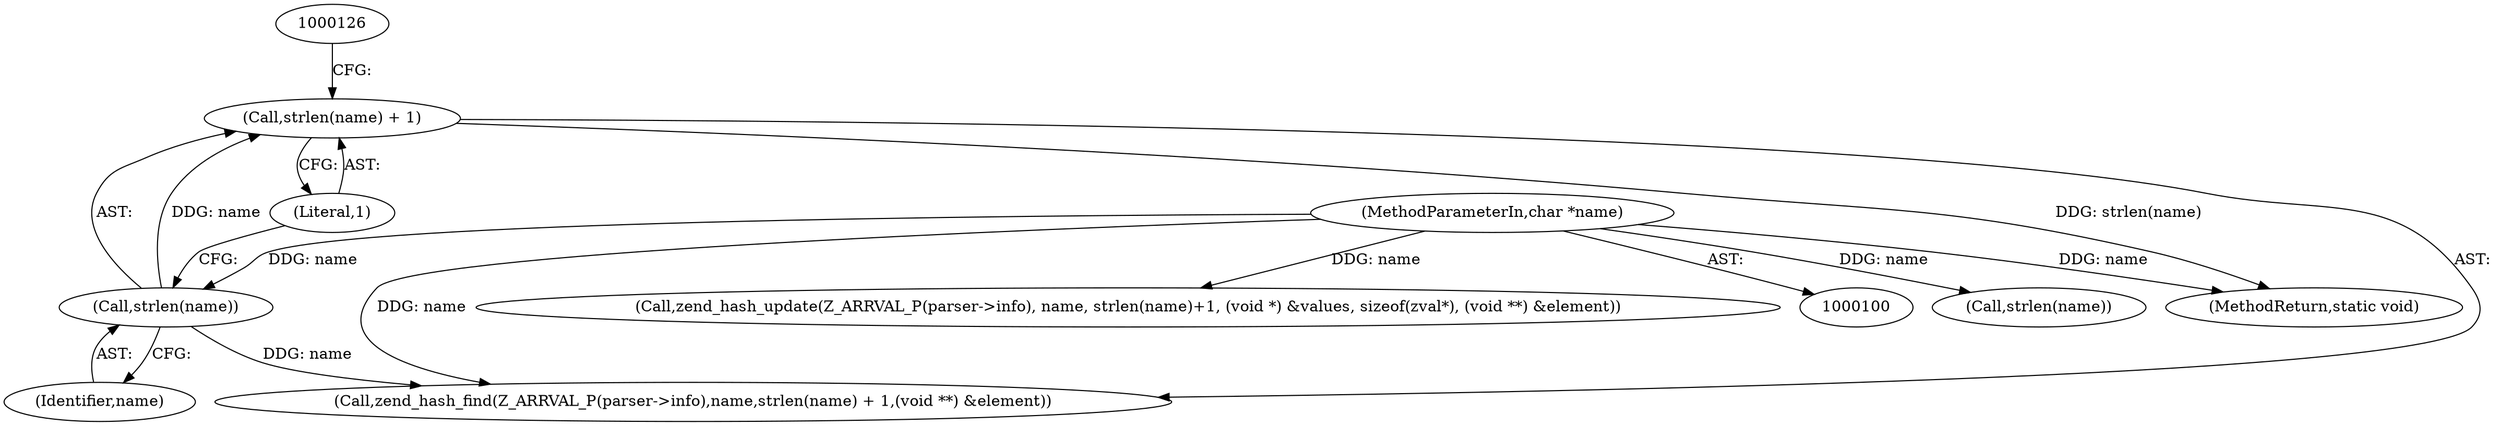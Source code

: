 digraph "0_php_dccda88f27a084bcbbb30198ace12b4e7ae961cc_3@API" {
"1000121" [label="(Call,strlen(name) + 1)"];
"1000122" [label="(Call,strlen(name))"];
"1000102" [label="(MethodParameterIn,char *name)"];
"1000142" [label="(Call,strlen(name))"];
"1000102" [label="(MethodParameterIn,char *name)"];
"1000135" [label="(Call,zend_hash_update(Z_ARRVAL_P(parser->info), name, strlen(name)+1, (void *) &values, sizeof(zval*), (void **) &element))"];
"1000121" [label="(Call,strlen(name) + 1)"];
"1000124" [label="(Literal,1)"];
"1000165" [label="(MethodReturn,static void)"];
"1000123" [label="(Identifier,name)"];
"1000122" [label="(Call,strlen(name))"];
"1000115" [label="(Call,zend_hash_find(Z_ARRVAL_P(parser->info),name,strlen(name) + 1,(void **) &element))"];
"1000121" -> "1000115"  [label="AST: "];
"1000121" -> "1000124"  [label="CFG: "];
"1000122" -> "1000121"  [label="AST: "];
"1000124" -> "1000121"  [label="AST: "];
"1000126" -> "1000121"  [label="CFG: "];
"1000121" -> "1000165"  [label="DDG: strlen(name)"];
"1000122" -> "1000121"  [label="DDG: name"];
"1000122" -> "1000123"  [label="CFG: "];
"1000123" -> "1000122"  [label="AST: "];
"1000124" -> "1000122"  [label="CFG: "];
"1000122" -> "1000115"  [label="DDG: name"];
"1000102" -> "1000122"  [label="DDG: name"];
"1000102" -> "1000100"  [label="AST: "];
"1000102" -> "1000165"  [label="DDG: name"];
"1000102" -> "1000115"  [label="DDG: name"];
"1000102" -> "1000135"  [label="DDG: name"];
"1000102" -> "1000142"  [label="DDG: name"];
}
